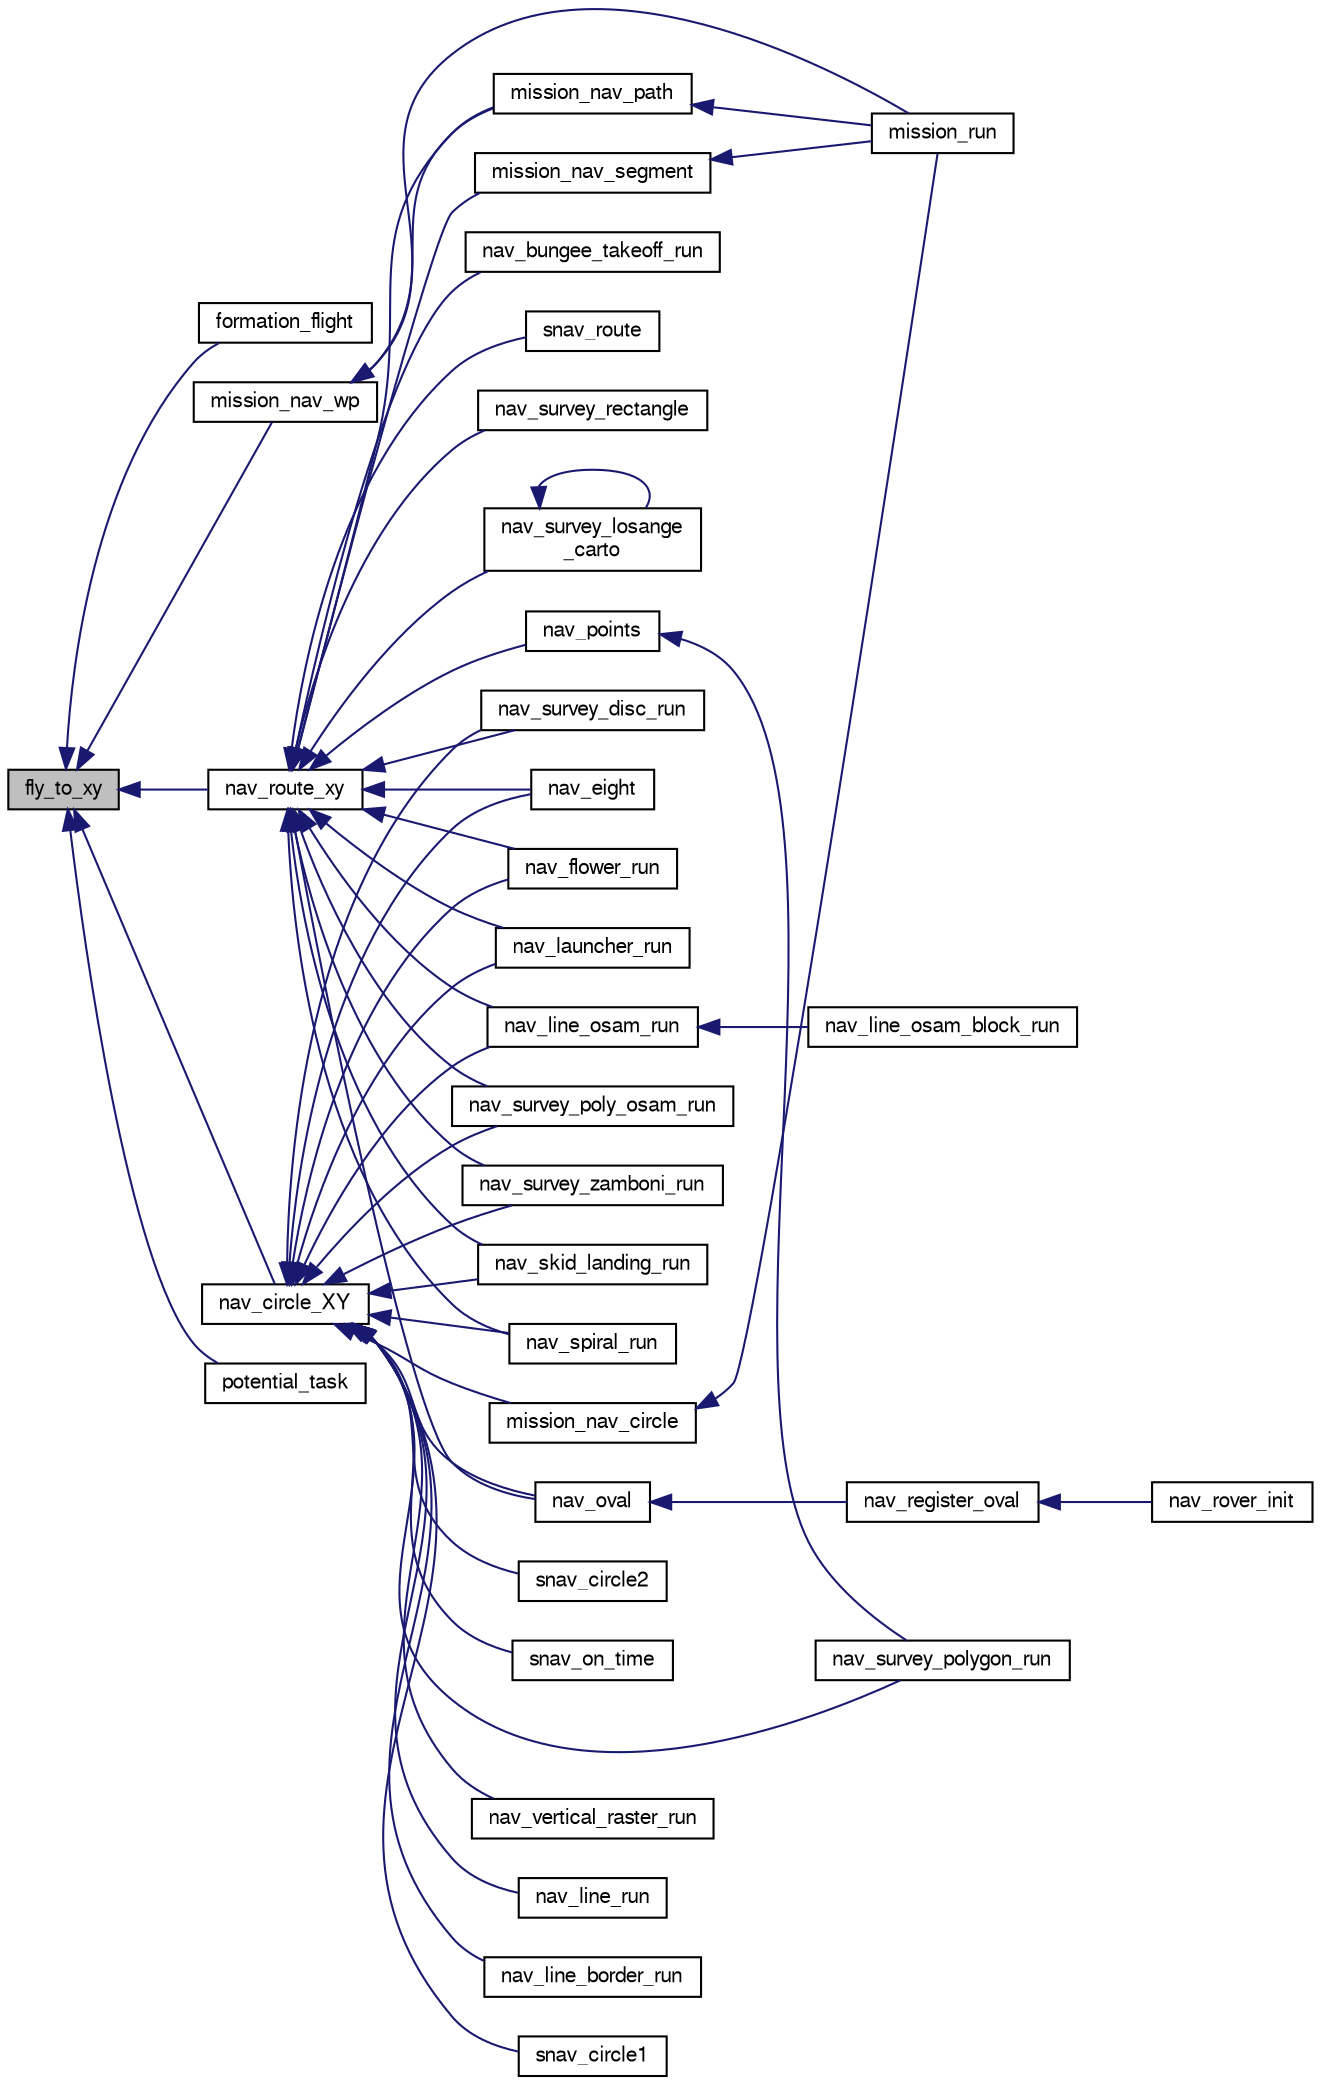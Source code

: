 digraph "fly_to_xy"
{
  edge [fontname="FreeSans",fontsize="10",labelfontname="FreeSans",labelfontsize="10"];
  node [fontname="FreeSans",fontsize="10",shape=record];
  rankdir="LR";
  Node1 [label="fly_to_xy",height=0.2,width=0.4,color="black", fillcolor="grey75", style="filled", fontcolor="black"];
  Node1 -> Node2 [dir="back",color="midnightblue",fontsize="10",style="solid",fontname="FreeSans"];
  Node2 [label="formation_flight",height=0.2,width=0.4,color="black", fillcolor="white", style="filled",URL="$formation_8h.html#a18de0c4f9e864cb4db84458b33b463dd"];
  Node1 -> Node3 [dir="back",color="midnightblue",fontsize="10",style="solid",fontname="FreeSans"];
  Node3 [label="mission_nav_wp",height=0.2,width=0.4,color="black", fillcolor="white", style="filled",URL="$mission__fw__nav_8c.html#a5b713af884d7efa78b467f7f7976943a",tooltip="Navigation function to a single waypoint. "];
  Node3 -> Node4 [dir="back",color="midnightblue",fontsize="10",style="solid",fontname="FreeSans"];
  Node4 [label="mission_nav_path",height=0.2,width=0.4,color="black", fillcolor="white", style="filled",URL="$mission__fw__nav_8c.html#a9374b1336f206b0728d9d85f11d47ec5",tooltip="Navigation function along a path. "];
  Node4 -> Node5 [dir="back",color="midnightblue",fontsize="10",style="solid",fontname="FreeSans"];
  Node5 [label="mission_run",height=0.2,width=0.4,color="black", fillcolor="white", style="filled",URL="$mission__fw__nav_8c.html#a77c170761e804706933b8eccce1e93ea",tooltip="Run mission. "];
  Node3 -> Node5 [dir="back",color="midnightblue",fontsize="10",style="solid",fontname="FreeSans"];
  Node1 -> Node6 [dir="back",color="midnightblue",fontsize="10",style="solid",fontname="FreeSans"];
  Node6 [label="nav_circle_XY",height=0.2,width=0.4,color="black", fillcolor="white", style="filled",URL="$nav_8h.html#ad1b9d2e8da4a32477ca8bedc0bca86fe",tooltip="Angle from center to mobile. "];
  Node6 -> Node7 [dir="back",color="midnightblue",fontsize="10",style="solid",fontname="FreeSans"];
  Node7 [label="nav_eight",height=0.2,width=0.4,color="black", fillcolor="white", style="filled",URL="$nav_8h.html#a083964068940390afc5e6621f015c19f",tooltip="Navigation along a figure 8. "];
  Node6 -> Node8 [dir="back",color="midnightblue",fontsize="10",style="solid",fontname="FreeSans"];
  Node8 [label="nav_oval",height=0.2,width=0.4,color="black", fillcolor="white", style="filled",URL="$rotorcraft_2navigation_8h.html#a5a4a7ec5d3cf1734dca01d87b3d1eef5",tooltip="Navigation along a figure O. "];
  Node8 -> Node9 [dir="back",color="midnightblue",fontsize="10",style="solid",fontname="FreeSans"];
  Node9 [label="nav_register_oval",height=0.2,width=0.4,color="black", fillcolor="white", style="filled",URL="$rover_2navigation_8h.html#af495131c9e74de9b78173144cda2574c"];
  Node9 -> Node10 [dir="back",color="midnightblue",fontsize="10",style="solid",fontname="FreeSans"];
  Node10 [label="nav_rover_init",height=0.2,width=0.4,color="black", fillcolor="white", style="filled",URL="$nav__rover__base_8h.html#a7dbbfec5c5db9defc4309d2a6cb092b4",tooltip="Init and register nav functions. "];
  Node6 -> Node11 [dir="back",color="midnightblue",fontsize="10",style="solid",fontname="FreeSans"];
  Node11 [label="mission_nav_circle",height=0.2,width=0.4,color="black", fillcolor="white", style="filled",URL="$mission__fw__nav_8c.html#a90ebe3cf9de0e38023ac1fb7f3b06f0c",tooltip="Navigation function on a circle. "];
  Node11 -> Node5 [dir="back",color="midnightblue",fontsize="10",style="solid",fontname="FreeSans"];
  Node6 -> Node12 [dir="back",color="midnightblue",fontsize="10",style="solid",fontname="FreeSans"];
  Node12 [label="nav_flower_run",height=0.2,width=0.4,color="black", fillcolor="white", style="filled",URL="$nav__flower_8h.html#a6d71597b4b26b2c8f393f9621972e463"];
  Node6 -> Node13 [dir="back",color="midnightblue",fontsize="10",style="solid",fontname="FreeSans"];
  Node13 [label="nav_launcher_run",height=0.2,width=0.4,color="black", fillcolor="white", style="filled",URL="$nav__launcher_8h.html#ab48c9dc5c6e69f766e06e1c07e230a60"];
  Node6 -> Node14 [dir="back",color="midnightblue",fontsize="10",style="solid",fontname="FreeSans"];
  Node14 [label="nav_line_run",height=0.2,width=0.4,color="black", fillcolor="white", style="filled",URL="$nav__line_8h.html#a7232c16785cc7d5b20a77d94554506f7"];
  Node6 -> Node15 [dir="back",color="midnightblue",fontsize="10",style="solid",fontname="FreeSans"];
  Node15 [label="nav_line_border_run",height=0.2,width=0.4,color="black", fillcolor="white", style="filled",URL="$nav__line__border_8h.html#ac2fa70e449c4cb7c9c8ef963f182a347"];
  Node6 -> Node16 [dir="back",color="midnightblue",fontsize="10",style="solid",fontname="FreeSans"];
  Node16 [label="nav_line_osam_run",height=0.2,width=0.4,color="black", fillcolor="white", style="filled",URL="$nav__line__osam_8h.html#aeb4d92a3eb13b8b2e4bdac64e0bc86cf"];
  Node16 -> Node17 [dir="back",color="midnightblue",fontsize="10",style="solid",fontname="FreeSans"];
  Node17 [label="nav_line_osam_block_run",height=0.2,width=0.4,color="black", fillcolor="white", style="filled",URL="$nav__line__osam_8h.html#ac82fb0de56edff0cf2c1ad0921503fb2"];
  Node6 -> Node18 [dir="back",color="midnightblue",fontsize="10",style="solid",fontname="FreeSans"];
  Node18 [label="nav_skid_landing_run",height=0.2,width=0.4,color="black", fillcolor="white", style="filled",URL="$nav__skid__landing_8h.html#a1da9c6326a3875826fe10de3b880f04c"];
  Node6 -> Node19 [dir="back",color="midnightblue",fontsize="10",style="solid",fontname="FreeSans"];
  Node19 [label="snav_circle1",height=0.2,width=0.4,color="black", fillcolor="white", style="filled",URL="$nav__smooth_8h.html#a9b0866de21fac3f41e0d41284d0beece"];
  Node6 -> Node20 [dir="back",color="midnightblue",fontsize="10",style="solid",fontname="FreeSans"];
  Node20 [label="snav_circle2",height=0.2,width=0.4,color="black", fillcolor="white", style="filled",URL="$nav__smooth_8h.html#a03822cfb75944d9b4951d6172e17c6c6"];
  Node6 -> Node21 [dir="back",color="midnightblue",fontsize="10",style="solid",fontname="FreeSans"];
  Node21 [label="snav_on_time",height=0.2,width=0.4,color="black", fillcolor="white", style="filled",URL="$nav__smooth_8h.html#af103eb1650ace17bfec03c79b10d036c"];
  Node6 -> Node22 [dir="back",color="midnightblue",fontsize="10",style="solid",fontname="FreeSans"];
  Node22 [label="nav_spiral_run",height=0.2,width=0.4,color="black", fillcolor="white", style="filled",URL="$nav__spiral_8h.html#a816049b35ed5cc3424ab34f7e5ddf18a"];
  Node6 -> Node23 [dir="back",color="midnightblue",fontsize="10",style="solid",fontname="FreeSans"];
  Node23 [label="nav_survey_disc_run",height=0.2,width=0.4,color="black", fillcolor="white", style="filled",URL="$nav__survey__disc_8h.html#aadffb0f341b83f87092e0a152b4fdc11"];
  Node6 -> Node24 [dir="back",color="midnightblue",fontsize="10",style="solid",fontname="FreeSans"];
  Node24 [label="nav_survey_poly_osam_run",height=0.2,width=0.4,color="black", fillcolor="white", style="filled",URL="$nav__survey__poly__osam_8h.html#afaeaf322fcc29fc8e54cf3b6808f0d65",tooltip="Run polygon survey. "];
  Node6 -> Node25 [dir="back",color="midnightblue",fontsize="10",style="solid",fontname="FreeSans"];
  Node25 [label="nav_survey_polygon_run",height=0.2,width=0.4,color="black", fillcolor="white", style="filled",URL="$nav__survey__polygon_8h.html#ae202d8219e79766dae10f379448f29f8",tooltip="main navigation routine. "];
  Node6 -> Node26 [dir="back",color="midnightblue",fontsize="10",style="solid",fontname="FreeSans"];
  Node26 [label="nav_survey_zamboni_run",height=0.2,width=0.4,color="black", fillcolor="white", style="filled",URL="$nav__survey__zamboni_8h.html#a19f80130e80d72be86859190c8246b73",tooltip="main navigation routine. "];
  Node6 -> Node27 [dir="back",color="midnightblue",fontsize="10",style="solid",fontname="FreeSans"];
  Node27 [label="nav_vertical_raster_run",height=0.2,width=0.4,color="black", fillcolor="white", style="filled",URL="$nav__vertical__raster_8h.html#a7f0246af58992217da40eebe38f7e639"];
  Node1 -> Node28 [dir="back",color="midnightblue",fontsize="10",style="solid",fontname="FreeSans"];
  Node28 [label="nav_route_xy",height=0.2,width=0.4,color="black", fillcolor="white", style="filled",URL="$nav_8h.html#ab4247c9f3dc0417690e1404add032cbe",tooltip="Computes the carrot position along the desired segment. "];
  Node28 -> Node7 [dir="back",color="midnightblue",fontsize="10",style="solid",fontname="FreeSans"];
  Node28 -> Node8 [dir="back",color="midnightblue",fontsize="10",style="solid",fontname="FreeSans"];
  Node28 -> Node29 [dir="back",color="midnightblue",fontsize="10",style="solid",fontname="FreeSans"];
  Node29 [label="nav_survey_losange\l_carto",height=0.2,width=0.4,color="black", fillcolor="white", style="filled",URL="$cartography_8h.html#a3f8bdbaa19cc5d01bc33022d2c609441"];
  Node29 -> Node29 [dir="back",color="midnightblue",fontsize="10",style="solid",fontname="FreeSans"];
  Node28 -> Node30 [dir="back",color="midnightblue",fontsize="10",style="solid",fontname="FreeSans"];
  Node30 [label="mission_nav_segment",height=0.2,width=0.4,color="black", fillcolor="white", style="filled",URL="$mission__fw__nav_8c.html#ab478e070ef87bc2afe3d87a09ba6724b",tooltip="Navigation function along a segment. "];
  Node30 -> Node5 [dir="back",color="midnightblue",fontsize="10",style="solid",fontname="FreeSans"];
  Node28 -> Node4 [dir="back",color="midnightblue",fontsize="10",style="solid",fontname="FreeSans"];
  Node28 -> Node31 [dir="back",color="midnightblue",fontsize="10",style="solid",fontname="FreeSans"];
  Node31 [label="nav_bungee_takeoff_run",height=0.2,width=0.4,color="black", fillcolor="white", style="filled",URL="$nav__bungee__takeoff_8h.html#a22d08b651b3b72cf70e44c2d9b14b6f3",tooltip="Bungee takeoff run function. "];
  Node28 -> Node12 [dir="back",color="midnightblue",fontsize="10",style="solid",fontname="FreeSans"];
  Node28 -> Node13 [dir="back",color="midnightblue",fontsize="10",style="solid",fontname="FreeSans"];
  Node28 -> Node16 [dir="back",color="midnightblue",fontsize="10",style="solid",fontname="FreeSans"];
  Node28 -> Node18 [dir="back",color="midnightblue",fontsize="10",style="solid",fontname="FreeSans"];
  Node28 -> Node32 [dir="back",color="midnightblue",fontsize="10",style="solid",fontname="FreeSans"];
  Node32 [label="snav_route",height=0.2,width=0.4,color="black", fillcolor="white", style="filled",URL="$nav__smooth_8h.html#acfdab58b94103a609e9da58ea9e1b82d"];
  Node28 -> Node22 [dir="back",color="midnightblue",fontsize="10",style="solid",fontname="FreeSans"];
  Node28 -> Node23 [dir="back",color="midnightblue",fontsize="10",style="solid",fontname="FreeSans"];
  Node28 -> Node24 [dir="back",color="midnightblue",fontsize="10",style="solid",fontname="FreeSans"];
  Node28 -> Node33 [dir="back",color="midnightblue",fontsize="10",style="solid",fontname="FreeSans"];
  Node33 [label="nav_points",height=0.2,width=0.4,color="black", fillcolor="white", style="filled",URL="$nav__survey__polygon_8c.html#aaef5f3a37a82d5b3eb87209fb73cfb36"];
  Node33 -> Node25 [dir="back",color="midnightblue",fontsize="10",style="solid",fontname="FreeSans"];
  Node28 -> Node26 [dir="back",color="midnightblue",fontsize="10",style="solid",fontname="FreeSans"];
  Node28 -> Node34 [dir="back",color="midnightblue",fontsize="10",style="solid",fontname="FreeSans"];
  Node34 [label="nav_survey_rectangle",height=0.2,width=0.4,color="black", fillcolor="white", style="filled",URL="$nav__survey__rectangle_8h.html#a385a092826884a58b3b6fb909fe61c6f"];
  Node1 -> Node35 [dir="back",color="midnightblue",fontsize="10",style="solid",fontname="FreeSans"];
  Node35 [label="potential_task",height=0.2,width=0.4,color="black", fillcolor="white", style="filled",URL="$potential_8h.html#a2ecae8ed4b80ccfece655453a56db7cd"];
}
